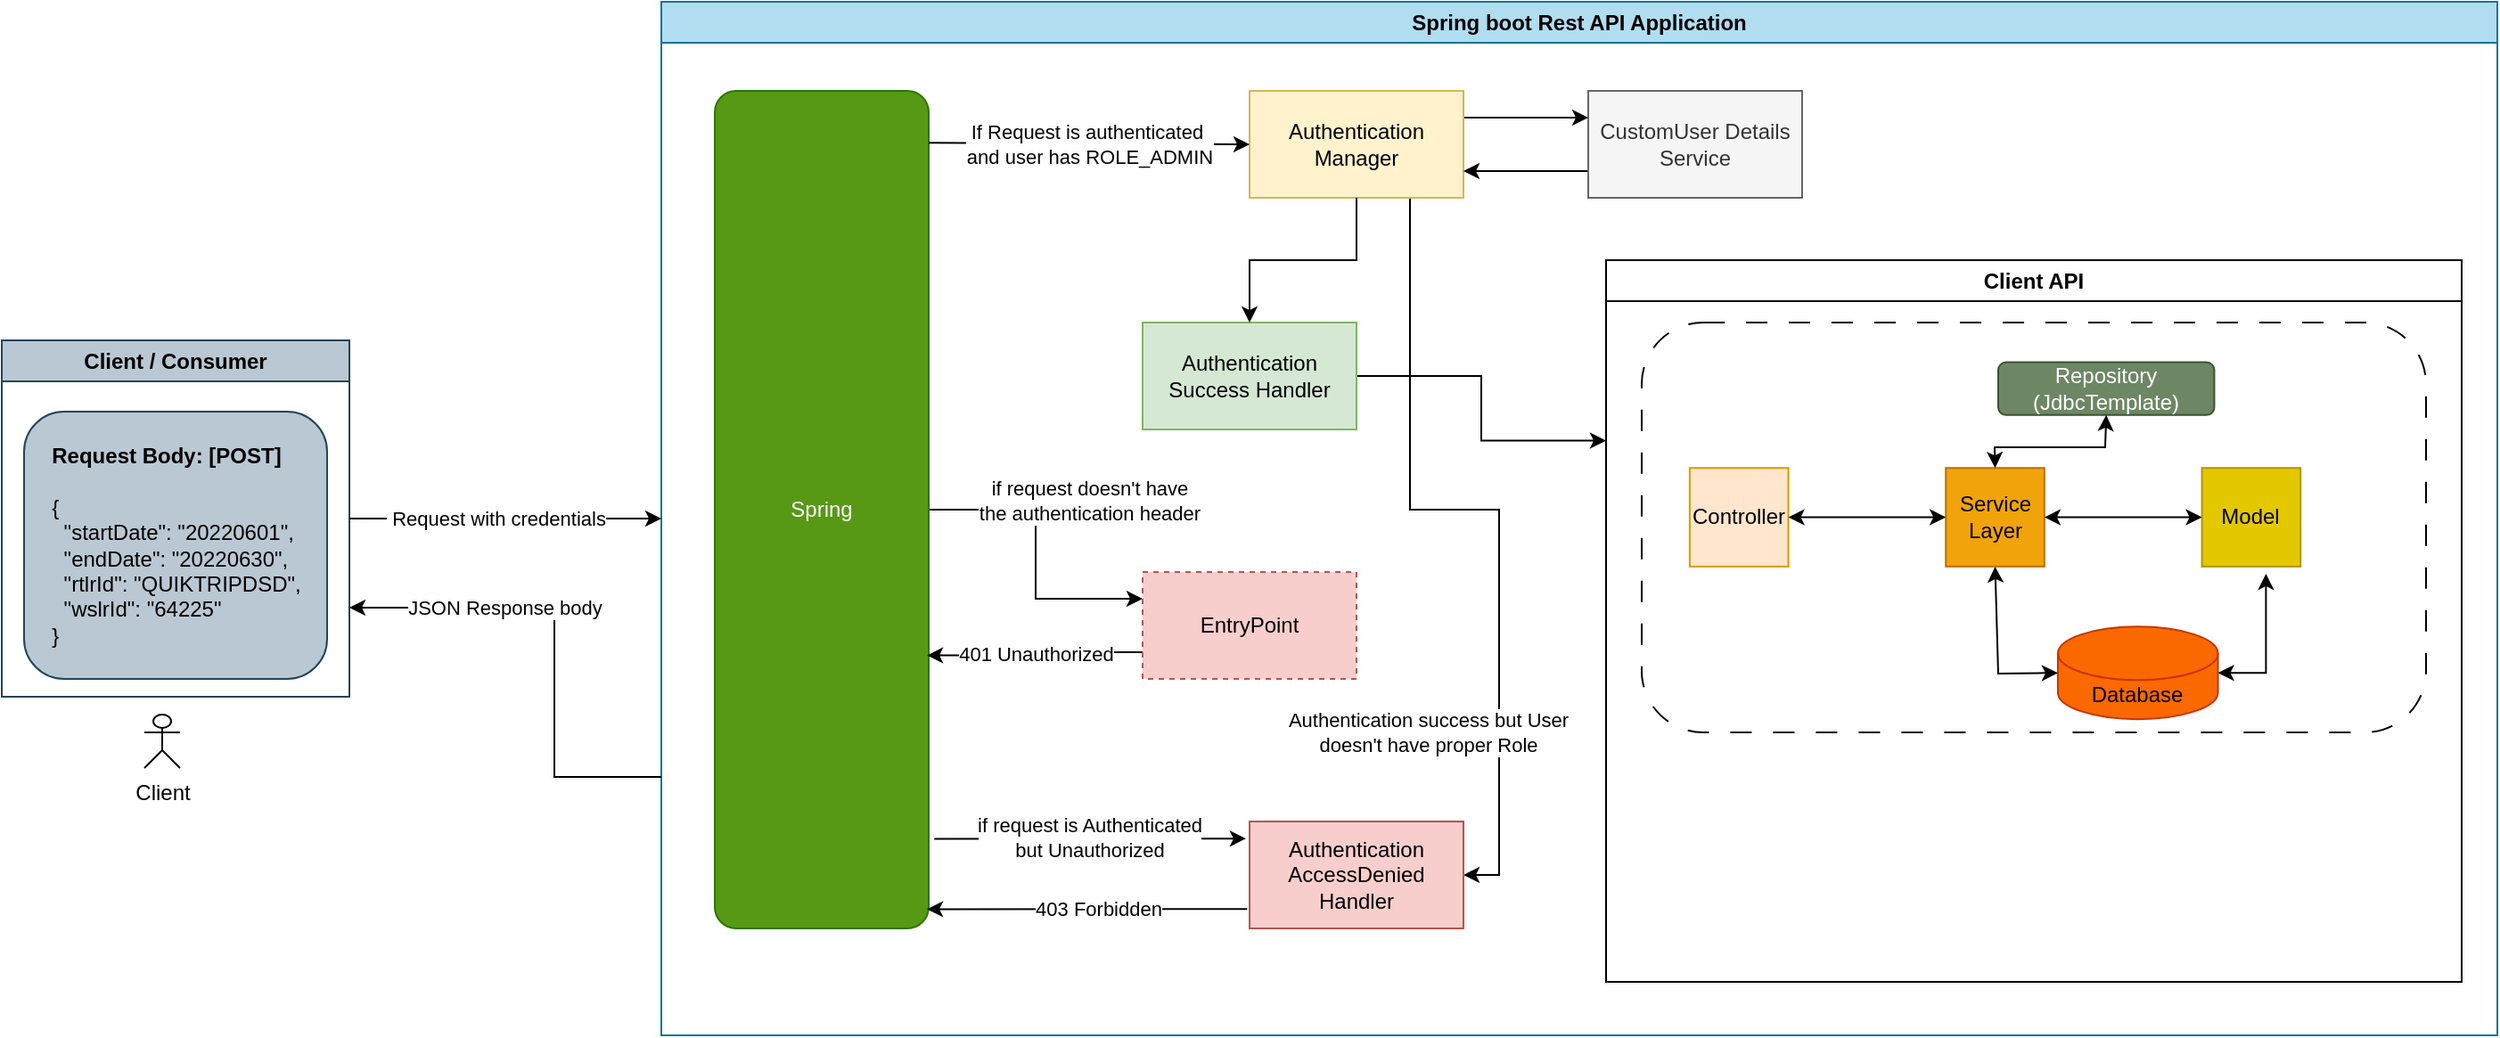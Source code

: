 <mxfile version="21.0.10" type="github" pages="3">
  <diagram id="gAJmTUb0zvMLt5ep9AGn" name="Spring boot Flow Diagram">
    <mxGraphModel dx="1804" dy="626" grid="1" gridSize="10" guides="1" tooltips="1" connect="1" arrows="1" fold="1" page="1" pageScale="1" pageWidth="850" pageHeight="1100" math="0" shadow="0">
      <root>
        <mxCell id="0" />
        <mxCell id="1" parent="0" />
        <mxCell id="jKOo5eAIJNoVlqBJy6k2-8" value="Client" style="shape=umlActor;verticalLabelPosition=bottom;verticalAlign=top;html=1;outlineConnect=0;" parent="1" vertex="1">
          <mxGeometry x="20" y="850" width="20" height="30" as="geometry" />
        </mxCell>
        <mxCell id="jKOo5eAIJNoVlqBJy6k2-27" value="Spring boot Rest API Application" style="swimlane;whiteSpace=wrap;html=1;fillColor=#b1ddf0;strokeColor=#10739e;" parent="1" vertex="1">
          <mxGeometry x="310" y="450" width="1030" height="580" as="geometry" />
        </mxCell>
        <mxCell id="jKOo5eAIJNoVlqBJy6k2-81" style="edgeStyle=orthogonalEdgeStyle;rounded=0;orthogonalLoop=1;jettySize=auto;html=1;exitX=1;exitY=0.5;exitDx=0;exitDy=0;entryX=0;entryY=0.25;entryDx=0;entryDy=0;" parent="jKOo5eAIJNoVlqBJy6k2-27" source="jKOo5eAIJNoVlqBJy6k2-40" target="jKOo5eAIJNoVlqBJy6k2-80" edge="1">
          <mxGeometry relative="1" as="geometry" />
        </mxCell>
        <mxCell id="jKOo5eAIJNoVlqBJy6k2-82" value="if request doesn&#39;t have &lt;br&gt;the authentication header" style="edgeLabel;html=1;align=center;verticalAlign=middle;resizable=0;points=[];" parent="jKOo5eAIJNoVlqBJy6k2-81" vertex="1" connectable="0">
          <mxGeometry x="-0.4" y="3" relative="1" as="geometry">
            <mxPoint x="39" y="-2" as="offset" />
          </mxGeometry>
        </mxCell>
        <mxCell id="jKOo5eAIJNoVlqBJy6k2-40" value="Spring" style="rounded=1;whiteSpace=wrap;html=1;arcSize=10;fillColor=#579915;fontColor=#ffffff;strokeColor=#2D7600;" parent="jKOo5eAIJNoVlqBJy6k2-27" vertex="1">
          <mxGeometry x="30" y="50" width="120" height="470" as="geometry" />
        </mxCell>
        <mxCell id="jKOo5eAIJNoVlqBJy6k2-77" style="edgeStyle=orthogonalEdgeStyle;rounded=0;orthogonalLoop=1;jettySize=auto;html=1;exitX=1;exitY=0.25;exitDx=0;exitDy=0;entryX=0;entryY=0.25;entryDx=0;entryDy=0;" parent="jKOo5eAIJNoVlqBJy6k2-27" source="jKOo5eAIJNoVlqBJy6k2-42" target="jKOo5eAIJNoVlqBJy6k2-76" edge="1">
          <mxGeometry relative="1" as="geometry" />
        </mxCell>
        <mxCell id="jKOo5eAIJNoVlqBJy6k2-79" style="edgeStyle=orthogonalEdgeStyle;rounded=0;orthogonalLoop=1;jettySize=auto;html=1;exitX=0.75;exitY=1;exitDx=0;exitDy=0;entryX=1;entryY=0.5;entryDx=0;entryDy=0;" parent="jKOo5eAIJNoVlqBJy6k2-27" source="jKOo5eAIJNoVlqBJy6k2-42" target="jKOo5eAIJNoVlqBJy6k2-51" edge="1">
          <mxGeometry relative="1" as="geometry" />
        </mxCell>
        <mxCell id="jKOo5eAIJNoVlqBJy6k2-86" value="Authentication success but User &lt;br&gt;doesn&#39;t have proper Role" style="edgeLabel;html=1;align=center;verticalAlign=middle;resizable=0;points=[];" parent="jKOo5eAIJNoVlqBJy6k2-79" vertex="1" connectable="0">
          <mxGeometry x="0.693" y="-1" relative="1" as="geometry">
            <mxPoint x="-39" y="-31" as="offset" />
          </mxGeometry>
        </mxCell>
        <mxCell id="jKOo5eAIJNoVlqBJy6k2-42" value="Authentication Manager" style="rounded=0;whiteSpace=wrap;html=1;fillColor=#fff2cc;strokeColor=#d6b656;" parent="jKOo5eAIJNoVlqBJy6k2-27" vertex="1">
          <mxGeometry x="330" y="50" width="120" height="60" as="geometry" />
        </mxCell>
        <mxCell id="jKOo5eAIJNoVlqBJy6k2-49" value="" style="endArrow=classic;html=1;rounded=0;entryX=0;entryY=0.5;entryDx=0;entryDy=0;exitX=1;exitY=0.062;exitDx=0;exitDy=0;exitPerimeter=0;" parent="jKOo5eAIJNoVlqBJy6k2-27" source="jKOo5eAIJNoVlqBJy6k2-40" target="jKOo5eAIJNoVlqBJy6k2-42" edge="1">
          <mxGeometry width="50" height="50" relative="1" as="geometry">
            <mxPoint x="20" y="320" as="sourcePoint" />
            <mxPoint x="70" y="270" as="targetPoint" />
          </mxGeometry>
        </mxCell>
        <mxCell id="jKOo5eAIJNoVlqBJy6k2-50" value="If Request is authenticated&amp;nbsp;&lt;br&gt;and user has ROLE_ADMIN" style="edgeLabel;html=1;align=center;verticalAlign=middle;resizable=0;points=[];" parent="jKOo5eAIJNoVlqBJy6k2-49" vertex="1" connectable="0">
          <mxGeometry x="-0.471" y="1" relative="1" as="geometry">
            <mxPoint x="42" y="1" as="offset" />
          </mxGeometry>
        </mxCell>
        <mxCell id="jKOo5eAIJNoVlqBJy6k2-25" value="Client API" style="swimlane;whiteSpace=wrap;html=1;" parent="jKOo5eAIJNoVlqBJy6k2-27" vertex="1">
          <mxGeometry x="530" y="145" width="480" height="405" as="geometry" />
        </mxCell>
        <mxCell id="UpVTDO2LvUsOc-iQ0I52-38" value="" style="group" parent="jKOo5eAIJNoVlqBJy6k2-25" vertex="1" connectable="0">
          <mxGeometry x="20" y="35" width="440" height="230" as="geometry" />
        </mxCell>
        <mxCell id="UpVTDO2LvUsOc-iQ0I52-1" value="" style="rounded=1;whiteSpace=wrap;html=1;dashed=1;dashPattern=12 12;" parent="UpVTDO2LvUsOc-iQ0I52-38" vertex="1">
          <mxGeometry width="440" height="230" as="geometry" />
        </mxCell>
        <mxCell id="UpVTDO2LvUsOc-iQ0I52-43" value="" style="group" parent="UpVTDO2LvUsOc-iQ0I52-38" vertex="1" connectable="0">
          <mxGeometry x="26.939" y="22.258" width="359.184" height="200.323" as="geometry" />
        </mxCell>
        <mxCell id="jKOo5eAIJNoVlqBJy6k2-3" value="Controller" style="whiteSpace=wrap;html=1;aspect=fixed;fillColor=#ffe6cc;strokeColor=#d79b00;" parent="UpVTDO2LvUsOc-iQ0I52-43" vertex="1">
          <mxGeometry y="59.355" width="55.318" height="55.318" as="geometry" />
        </mxCell>
        <mxCell id="jKOo5eAIJNoVlqBJy6k2-4" value="Model" style="whiteSpace=wrap;html=1;aspect=fixed;fillColor=#e3c800;fontColor=#000000;strokeColor=#B09500;" parent="UpVTDO2LvUsOc-iQ0I52-43" vertex="1">
          <mxGeometry x="287.347" y="59.355" width="55.318" height="55.318" as="geometry" />
        </mxCell>
        <mxCell id="UpVTDO2LvUsOc-iQ0I52-39" value="Database" style="shape=cylinder3;whiteSpace=wrap;html=1;boundedLbl=1;backgroundOutline=1;size=15;fillColor=#fa6800;fontColor=#000000;strokeColor=#C73500;" parent="UpVTDO2LvUsOc-iQ0I52-43" vertex="1">
          <mxGeometry x="206.531" y="148.387" width="89.796" height="51.935" as="geometry" />
        </mxCell>
        <mxCell id="UpVTDO2LvUsOc-iQ0I52-40" value="" style="endArrow=classic;startArrow=classic;html=1;rounded=0;entryX=1;entryY=0.5;entryDx=0;entryDy=0;entryPerimeter=0;exitX=0.5;exitY=1;exitDx=0;exitDy=0;" parent="UpVTDO2LvUsOc-iQ0I52-43" target="UpVTDO2LvUsOc-iQ0I52-39" edge="1">
          <mxGeometry width="50" height="50" relative="1" as="geometry">
            <mxPoint x="323.265" y="118.71" as="sourcePoint" />
            <mxPoint x="220.0" y="196.613" as="targetPoint" />
            <Array as="points">
              <mxPoint x="323.265" y="174.355" />
            </Array>
          </mxGeometry>
        </mxCell>
        <mxCell id="UpVTDO2LvUsOc-iQ0I52-41" value="" style="endArrow=classic;startArrow=classic;html=1;rounded=0;entryX=0;entryY=0.5;entryDx=0;entryDy=0;entryPerimeter=0;exitX=0.5;exitY=1;exitDx=0;exitDy=0;" parent="UpVTDO2LvUsOc-iQ0I52-43" source="UpVTDO2LvUsOc-iQ0I52-42" target="UpVTDO2LvUsOc-iQ0I52-39" edge="1">
          <mxGeometry width="50" height="50" relative="1" as="geometry">
            <mxPoint x="85.306" y="140.968" as="sourcePoint" />
            <mxPoint x="130.204" y="103.871" as="targetPoint" />
            <Array as="points">
              <mxPoint x="173.061" y="174.742" />
            </Array>
          </mxGeometry>
        </mxCell>
        <mxCell id="UpVTDO2LvUsOc-iQ0I52-42" value="Service Layer" style="whiteSpace=wrap;html=1;aspect=fixed;fillColor=#f0a30a;fontColor=#000000;strokeColor=#BD7000;" parent="UpVTDO2LvUsOc-iQ0I52-43" vertex="1">
          <mxGeometry x="143.673" y="59.355" width="55.318" height="55.318" as="geometry" />
        </mxCell>
        <mxCell id="UpVTDO2LvUsOc-iQ0I52-48" value="" style="endArrow=classic;startArrow=classic;html=1;rounded=0;exitX=1;exitY=0.5;exitDx=0;exitDy=0;entryX=0;entryY=0.5;entryDx=0;entryDy=0;" parent="UpVTDO2LvUsOc-iQ0I52-43" source="jKOo5eAIJNoVlqBJy6k2-3" target="UpVTDO2LvUsOc-iQ0I52-42" edge="1">
          <mxGeometry width="50" height="50" relative="1" as="geometry">
            <mxPoint x="161.633" y="170.645" as="sourcePoint" />
            <mxPoint x="206.531" y="133.548" as="targetPoint" />
          </mxGeometry>
        </mxCell>
        <mxCell id="UpVTDO2LvUsOc-iQ0I52-51" value="" style="endArrow=classic;startArrow=classic;html=1;rounded=0;entryX=0;entryY=0.5;entryDx=0;entryDy=0;exitX=1;exitY=0.5;exitDx=0;exitDy=0;" parent="UpVTDO2LvUsOc-iQ0I52-43" source="UpVTDO2LvUsOc-iQ0I52-42" target="jKOo5eAIJNoVlqBJy6k2-4" edge="1">
          <mxGeometry width="50" height="50" relative="1" as="geometry">
            <mxPoint x="188.571" y="66.774" as="sourcePoint" />
            <mxPoint x="188.571" y="37.097" as="targetPoint" />
          </mxGeometry>
        </mxCell>
        <mxCell id="jKOo5eAIJNoVlqBJy6k2-20" value="Repository&lt;br&gt;(JdbcTemplate)" style="rounded=1;whiteSpace=wrap;html=1;fillColor=#6d8764;fontColor=#ffffff;strokeColor=#3A5431;" parent="UpVTDO2LvUsOc-iQ0I52-38" vertex="1">
          <mxGeometry x="199.998" y="22.258" width="121.224" height="29.677" as="geometry" />
        </mxCell>
        <mxCell id="UpVTDO2LvUsOc-iQ0I52-50" value="" style="endArrow=classic;startArrow=classic;html=1;rounded=0;entryX=0.5;entryY=1;entryDx=0;entryDy=0;exitX=0.5;exitY=0;exitDx=0;exitDy=0;" parent="UpVTDO2LvUsOc-iQ0I52-38" source="UpVTDO2LvUsOc-iQ0I52-42" target="jKOo5eAIJNoVlqBJy6k2-20" edge="1">
          <mxGeometry width="50" height="50" relative="1" as="geometry">
            <mxPoint x="188.571" y="192.903" as="sourcePoint" />
            <mxPoint x="233.469" y="155.806" as="targetPoint" />
            <Array as="points">
              <mxPoint x="198" y="70" />
              <mxPoint x="230" y="70" />
              <mxPoint x="260" y="70" />
            </Array>
          </mxGeometry>
        </mxCell>
        <mxCell id="jKOo5eAIJNoVlqBJy6k2-51" value="Authentication AccessDenied Handler" style="rounded=0;whiteSpace=wrap;html=1;fillColor=#f8cecc;strokeColor=#b85450;" parent="jKOo5eAIJNoVlqBJy6k2-27" vertex="1">
          <mxGeometry x="330" y="460" width="120" height="60" as="geometry" />
        </mxCell>
        <mxCell id="jKOo5eAIJNoVlqBJy6k2-53" value="" style="endArrow=classic;html=1;rounded=0;exitX=1.026;exitY=0.893;exitDx=0;exitDy=0;exitPerimeter=0;entryX=-0.017;entryY=0.16;entryDx=0;entryDy=0;entryPerimeter=0;" parent="jKOo5eAIJNoVlqBJy6k2-27" source="jKOo5eAIJNoVlqBJy6k2-40" target="jKOo5eAIJNoVlqBJy6k2-51" edge="1">
          <mxGeometry width="50" height="50" relative="1" as="geometry">
            <mxPoint x="330" y="340" as="sourcePoint" />
            <mxPoint x="380" y="290" as="targetPoint" />
          </mxGeometry>
        </mxCell>
        <mxCell id="jKOo5eAIJNoVlqBJy6k2-63" value="if request is Authenticated &lt;br&gt;but Unauthorized" style="edgeLabel;html=1;align=center;verticalAlign=middle;resizable=0;points=[];" parent="jKOo5eAIJNoVlqBJy6k2-53" vertex="1" connectable="0">
          <mxGeometry x="-0.307" y="3" relative="1" as="geometry">
            <mxPoint x="26" y="2" as="offset" />
          </mxGeometry>
        </mxCell>
        <mxCell id="jKOo5eAIJNoVlqBJy6k2-64" value="" style="endArrow=classic;html=1;rounded=0;entryX=0.992;entryY=0.977;entryDx=0;entryDy=0;entryPerimeter=0;exitX=-0.011;exitY=0.819;exitDx=0;exitDy=0;exitPerimeter=0;" parent="jKOo5eAIJNoVlqBJy6k2-27" source="jKOo5eAIJNoVlqBJy6k2-51" target="jKOo5eAIJNoVlqBJy6k2-40" edge="1">
          <mxGeometry width="50" height="50" relative="1" as="geometry">
            <mxPoint x="320" y="509" as="sourcePoint" />
            <mxPoint x="400" y="280" as="targetPoint" />
          </mxGeometry>
        </mxCell>
        <mxCell id="jKOo5eAIJNoVlqBJy6k2-65" value="403 Forbidden" style="edgeLabel;html=1;align=center;verticalAlign=middle;resizable=0;points=[];" parent="jKOo5eAIJNoVlqBJy6k2-64" vertex="1" connectable="0">
          <mxGeometry x="0.263" relative="1" as="geometry">
            <mxPoint x="30" as="offset" />
          </mxGeometry>
        </mxCell>
        <mxCell id="jKOo5eAIJNoVlqBJy6k2-75" style="edgeStyle=orthogonalEdgeStyle;rounded=0;orthogonalLoop=1;jettySize=auto;html=1;entryX=0;entryY=0.25;entryDx=0;entryDy=0;" parent="jKOo5eAIJNoVlqBJy6k2-27" source="jKOo5eAIJNoVlqBJy6k2-71" target="jKOo5eAIJNoVlqBJy6k2-25" edge="1">
          <mxGeometry relative="1" as="geometry">
            <mxPoint x="520" y="210" as="targetPoint" />
          </mxGeometry>
        </mxCell>
        <mxCell id="jKOo5eAIJNoVlqBJy6k2-71" value="Authentication Success Handler" style="rounded=1;whiteSpace=wrap;html=1;arcSize=0;fillColor=#d5e8d4;strokeColor=#82b366;" parent="jKOo5eAIJNoVlqBJy6k2-27" vertex="1">
          <mxGeometry x="270" y="180" width="120" height="60" as="geometry" />
        </mxCell>
        <mxCell id="jKOo5eAIJNoVlqBJy6k2-70" style="edgeStyle=orthogonalEdgeStyle;rounded=0;orthogonalLoop=1;jettySize=auto;html=1;exitX=0.5;exitY=1;exitDx=0;exitDy=0;entryX=0.5;entryY=0;entryDx=0;entryDy=0;" parent="jKOo5eAIJNoVlqBJy6k2-27" source="jKOo5eAIJNoVlqBJy6k2-42" target="jKOo5eAIJNoVlqBJy6k2-71" edge="1">
          <mxGeometry relative="1" as="geometry">
            <mxPoint x="355" y="150" as="targetPoint" />
          </mxGeometry>
        </mxCell>
        <mxCell id="jKOo5eAIJNoVlqBJy6k2-78" style="edgeStyle=orthogonalEdgeStyle;rounded=0;orthogonalLoop=1;jettySize=auto;html=1;exitX=0;exitY=0.75;exitDx=0;exitDy=0;entryX=1;entryY=0.75;entryDx=0;entryDy=0;" parent="jKOo5eAIJNoVlqBJy6k2-27" source="jKOo5eAIJNoVlqBJy6k2-76" target="jKOo5eAIJNoVlqBJy6k2-42" edge="1">
          <mxGeometry relative="1" as="geometry" />
        </mxCell>
        <mxCell id="jKOo5eAIJNoVlqBJy6k2-76" value="CustomUser Details Service" style="rounded=0;whiteSpace=wrap;html=1;fillColor=#f5f5f5;fontColor=#333333;strokeColor=#666666;" parent="jKOo5eAIJNoVlqBJy6k2-27" vertex="1">
          <mxGeometry x="520" y="50" width="120" height="60" as="geometry" />
        </mxCell>
        <mxCell id="jKOo5eAIJNoVlqBJy6k2-84" style="edgeStyle=orthogonalEdgeStyle;rounded=0;orthogonalLoop=1;jettySize=auto;html=1;exitX=0;exitY=0.75;exitDx=0;exitDy=0;entryX=0.992;entryY=0.674;entryDx=0;entryDy=0;entryPerimeter=0;" parent="jKOo5eAIJNoVlqBJy6k2-27" source="jKOo5eAIJNoVlqBJy6k2-80" target="jKOo5eAIJNoVlqBJy6k2-40" edge="1">
          <mxGeometry relative="1" as="geometry" />
        </mxCell>
        <mxCell id="jKOo5eAIJNoVlqBJy6k2-85" value="401 Unauthorized" style="edgeLabel;html=1;align=center;verticalAlign=middle;resizable=0;points=[];" parent="jKOo5eAIJNoVlqBJy6k2-84" vertex="1" connectable="0">
          <mxGeometry x="0.219" y="-1" relative="1" as="geometry">
            <mxPoint x="13" as="offset" />
          </mxGeometry>
        </mxCell>
        <mxCell id="jKOo5eAIJNoVlqBJy6k2-80" value="EntryPoint" style="rounded=0;whiteSpace=wrap;html=1;dashed=1;fillColor=#f8cecc;strokeColor=#b85450;" parent="jKOo5eAIJNoVlqBJy6k2-27" vertex="1">
          <mxGeometry x="270" y="320" width="120" height="60" as="geometry" />
        </mxCell>
        <mxCell id="jKOo5eAIJNoVlqBJy6k2-30" value="Client / Consumer" style="swimlane;whiteSpace=wrap;html=1;fillColor=#bac8d3;strokeColor=#23445d;" parent="1" vertex="1">
          <mxGeometry x="-60" y="640" width="195" height="200" as="geometry" />
        </mxCell>
        <mxCell id="jKOo5eAIJNoVlqBJy6k2-31" value="&lt;div style=&quot;text-align: left;&quot;&gt;&lt;span style=&quot;background-color: initial;&quot;&gt;&lt;b&gt;Request Body: [POST]&lt;/b&gt;&lt;/span&gt;&lt;/div&gt;&lt;div style=&quot;border-color: var(--border-color); text-align: left;&quot;&gt;&lt;br&gt;&lt;/div&gt;&lt;div style=&quot;border-color: var(--border-color); text-align: left;&quot;&gt;{&lt;/div&gt;&lt;div style=&quot;border-color: var(--border-color); text-align: left;&quot;&gt;&amp;nbsp; &quot;startDate&quot;: &quot;20220601&quot;,&lt;/div&gt;&lt;div style=&quot;border-color: var(--border-color); text-align: left;&quot;&gt;&amp;nbsp; &quot;endDate&quot;: &quot;20220630&quot;,&lt;/div&gt;&lt;div style=&quot;border-color: var(--border-color); text-align: left;&quot;&gt;&amp;nbsp; &quot;rtlrId&quot;: &quot;QUIKTRIPDSD&lt;span style=&quot;background-color: initial;&quot;&gt;&quot;,&lt;/span&gt;&lt;br&gt;&lt;/div&gt;&lt;div style=&quot;border-color: var(--border-color); text-align: left;&quot;&gt;&amp;nbsp; &quot;wslrId&quot;: &quot;64225&lt;span style=&quot;background-color: initial;&quot;&gt;&quot;&lt;/span&gt;&lt;br&gt;&lt;/div&gt;&lt;div style=&quot;border-color: var(--border-color); text-align: left;&quot;&gt;}&lt;/div&gt;" style="rounded=1;whiteSpace=wrap;html=1;fillColor=#bac8d3;strokeColor=#23445d;" parent="jKOo5eAIJNoVlqBJy6k2-30" vertex="1">
          <mxGeometry x="12.5" y="40" width="170" height="150" as="geometry" />
        </mxCell>
        <mxCell id="jKOo5eAIJNoVlqBJy6k2-66" value="" style="endArrow=classic;html=1;rounded=0;entryX=0;entryY=0.5;entryDx=0;entryDy=0;exitX=1;exitY=0.5;exitDx=0;exitDy=0;" parent="1" source="jKOo5eAIJNoVlqBJy6k2-30" target="jKOo5eAIJNoVlqBJy6k2-27" edge="1">
          <mxGeometry width="50" height="50" relative="1" as="geometry">
            <mxPoint x="440" y="770" as="sourcePoint" />
            <mxPoint x="490" y="720" as="targetPoint" />
          </mxGeometry>
        </mxCell>
        <mxCell id="jKOo5eAIJNoVlqBJy6k2-67" value="&amp;nbsp;Request with credentials" style="edgeLabel;html=1;align=center;verticalAlign=middle;resizable=0;points=[];" parent="jKOo5eAIJNoVlqBJy6k2-66" vertex="1" connectable="0">
          <mxGeometry x="-0.328" y="-2" relative="1" as="geometry">
            <mxPoint x="23" y="-2" as="offset" />
          </mxGeometry>
        </mxCell>
        <mxCell id="FC41KhaFRCYs8Oc2fZ9N-1" value="" style="endArrow=classic;html=1;rounded=0;entryX=1;entryY=0.75;entryDx=0;entryDy=0;exitX=0;exitY=0.75;exitDx=0;exitDy=0;" edge="1" parent="1" source="jKOo5eAIJNoVlqBJy6k2-27" target="jKOo5eAIJNoVlqBJy6k2-30">
          <mxGeometry width="50" height="50" relative="1" as="geometry">
            <mxPoint x="180" y="850" as="sourcePoint" />
            <mxPoint x="230" y="800" as="targetPoint" />
            <Array as="points">
              <mxPoint x="250" y="885" />
              <mxPoint x="250" y="790" />
            </Array>
          </mxGeometry>
        </mxCell>
        <mxCell id="FC41KhaFRCYs8Oc2fZ9N-2" value="JSON Response body" style="edgeLabel;html=1;align=center;verticalAlign=middle;resizable=0;points=[];" vertex="1" connectable="0" parent="FC41KhaFRCYs8Oc2fZ9N-1">
          <mxGeometry x="0.356" relative="1" as="geometry">
            <mxPoint as="offset" />
          </mxGeometry>
        </mxCell>
      </root>
    </mxGraphModel>
  </diagram>
  <diagram id="qu9-vNJKe9SejYaqbjZg" name="Service Layer">
    <mxGraphModel dx="513" dy="894" grid="1" gridSize="10" guides="1" tooltips="1" connect="1" arrows="1" fold="1" page="1" pageScale="1" pageWidth="850" pageHeight="1100" math="0" shadow="0">
      <root>
        <mxCell id="0" />
        <mxCell id="1" parent="0" />
        <mxCell id="tVIGZTQ7JNzxPqadRYe6-2" value="" style="edgeStyle=orthogonalEdgeStyle;rounded=0;orthogonalLoop=1;jettySize=auto;html=1;" edge="1" parent="1" source="sn6AWK3r1z6kiTbfgCj4-1" target="tVIGZTQ7JNzxPqadRYe6-1">
          <mxGeometry relative="1" as="geometry" />
        </mxCell>
        <mxCell id="tVIGZTQ7JNzxPqadRYe6-8" value="" style="edgeStyle=orthogonalEdgeStyle;rounded=0;orthogonalLoop=1;jettySize=auto;html=1;" edge="1" parent="1" source="sn6AWK3r1z6kiTbfgCj4-1" target="tVIGZTQ7JNzxPqadRYe6-7">
          <mxGeometry relative="1" as="geometry" />
        </mxCell>
        <mxCell id="sn6AWK3r1z6kiTbfgCj4-1" value="&lt;div style=&quot;border-color: var(--border-color); text-align: left;&quot;&gt;&lt;span style=&quot;background-color: initial;&quot;&gt;{&lt;/span&gt;&lt;br&gt;&lt;/div&gt;&lt;div style=&quot;border-color: var(--border-color); text-align: left;&quot;&gt;&amp;nbsp; &quot;startDate&quot;: &quot;20220601&quot;,&lt;/div&gt;&lt;div style=&quot;border-color: var(--border-color); text-align: left;&quot;&gt;&amp;nbsp; &quot;endDate&quot;: &quot;20220630&quot;,&lt;/div&gt;&lt;div style=&quot;border-color: var(--border-color); text-align: left;&quot;&gt;&amp;nbsp; &quot;rtlrId&quot;: &quot;QUIKTRIPDSD&lt;span style=&quot;border-color: var(--border-color); background-color: initial;&quot;&gt;&quot;,&lt;/span&gt;&lt;br style=&quot;border-color: var(--border-color);&quot;&gt;&lt;/div&gt;&lt;div style=&quot;border-color: var(--border-color); text-align: left;&quot;&gt;&amp;nbsp; &quot;wslrId&quot;: &quot;12345&lt;span style=&quot;border-color: var(--border-color); background-color: initial;&quot;&gt;&quot;&lt;/span&gt;&lt;br style=&quot;border-color: var(--border-color);&quot;&gt;&lt;/div&gt;&lt;div style=&quot;border-color: var(--border-color); text-align: left;&quot;&gt;}&lt;/div&gt;" style="shape=parallelogram;perimeter=parallelogramPerimeter;whiteSpace=wrap;html=1;fixedSize=1;" vertex="1" parent="1">
          <mxGeometry x="1030" y="110" width="240" height="100" as="geometry" />
        </mxCell>
        <mxCell id="tVIGZTQ7JNzxPqadRYe6-4" value="" style="edgeStyle=orthogonalEdgeStyle;rounded=0;orthogonalLoop=1;jettySize=auto;html=1;" edge="1" parent="1" source="tVIGZTQ7JNzxPqadRYe6-1" target="tVIGZTQ7JNzxPqadRYe6-3">
          <mxGeometry relative="1" as="geometry" />
        </mxCell>
        <mxCell id="tVIGZTQ7JNzxPqadRYe6-20" value="NO" style="edgeLabel;html=1;align=center;verticalAlign=middle;resizable=0;points=[];" vertex="1" connectable="0" parent="tVIGZTQ7JNzxPqadRYe6-4">
          <mxGeometry x="-0.3" y="-3" relative="1" as="geometry">
            <mxPoint x="1" y="1" as="offset" />
          </mxGeometry>
        </mxCell>
        <mxCell id="tVIGZTQ7JNzxPqadRYe6-6" value="" style="edgeStyle=orthogonalEdgeStyle;rounded=0;orthogonalLoop=1;jettySize=auto;html=1;" edge="1" parent="1" source="tVIGZTQ7JNzxPqadRYe6-1" target="tVIGZTQ7JNzxPqadRYe6-5">
          <mxGeometry relative="1" as="geometry" />
        </mxCell>
        <mxCell id="tVIGZTQ7JNzxPqadRYe6-19" value="YES" style="edgeLabel;html=1;align=center;verticalAlign=middle;resizable=0;points=[];" vertex="1" connectable="0" parent="tVIGZTQ7JNzxPqadRYe6-6">
          <mxGeometry x="-0.389" y="-3" relative="1" as="geometry">
            <mxPoint as="offset" />
          </mxGeometry>
        </mxCell>
        <mxCell id="tVIGZTQ7JNzxPqadRYe6-1" value="&lt;br&gt;Are Required Parameters&lt;br&gt;Valid, Present, and &lt;br&gt;Not Blank?" style="rhombus;whiteSpace=wrap;html=1;" vertex="1" parent="1">
          <mxGeometry x="1055" y="260" width="190" height="140" as="geometry" />
        </mxCell>
        <mxCell id="tVIGZTQ7JNzxPqadRYe6-3" value="Throw Error Message" style="shape=parallelogram;perimeter=parallelogramPerimeter;whiteSpace=wrap;html=1;fixedSize=1;" vertex="1" parent="1">
          <mxGeometry x="1290" y="200" width="185" height="90" as="geometry" />
        </mxCell>
        <mxCell id="tVIGZTQ7JNzxPqadRYe6-11" value="" style="edgeStyle=orthogonalEdgeStyle;rounded=0;orthogonalLoop=1;jettySize=auto;html=1;" edge="1" parent="1" source="tVIGZTQ7JNzxPqadRYe6-5" target="tVIGZTQ7JNzxPqadRYe6-10">
          <mxGeometry relative="1" as="geometry" />
        </mxCell>
        <mxCell id="tVIGZTQ7JNzxPqadRYe6-5" value="Build SQL query based on parameter(s)&amp;nbsp;" style="whiteSpace=wrap;html=1;" vertex="1" parent="1">
          <mxGeometry x="970" y="460" width="120" height="60" as="geometry" />
        </mxCell>
        <mxCell id="tVIGZTQ7JNzxPqadRYe6-7" value="Start" style="rounded=1;whiteSpace=wrap;html=1;arcSize=50;" vertex="1" parent="1">
          <mxGeometry x="1090" y="10" width="120" height="60" as="geometry" />
        </mxCell>
        <mxCell id="tVIGZTQ7JNzxPqadRYe6-15" value="" style="edgeStyle=orthogonalEdgeStyle;rounded=0;orthogonalLoop=1;jettySize=auto;html=1;entryX=0.5;entryY=0;entryDx=0;entryDy=0;" edge="1" parent="1" source="tVIGZTQ7JNzxPqadRYe6-9" target="tVIGZTQ7JNzxPqadRYe6-16">
          <mxGeometry relative="1" as="geometry">
            <mxPoint x="1397.5" y="590" as="targetPoint" />
          </mxGeometry>
        </mxCell>
        <mxCell id="tVIGZTQ7JNzxPqadRYe6-9" value="Database" style="shape=cylinder3;whiteSpace=wrap;html=1;boundedLbl=1;backgroundOutline=1;size=15;" vertex="1" parent="1">
          <mxGeometry x="1365" y="460" width="110" height="60" as="geometry" />
        </mxCell>
        <mxCell id="tVIGZTQ7JNzxPqadRYe6-12" value="" style="edgeStyle=orthogonalEdgeStyle;rounded=0;orthogonalLoop=1;jettySize=auto;html=1;" edge="1" parent="1" source="tVIGZTQ7JNzxPqadRYe6-10" target="tVIGZTQ7JNzxPqadRYe6-9">
          <mxGeometry relative="1" as="geometry" />
        </mxCell>
        <mxCell id="tVIGZTQ7JNzxPqadRYe6-10" value="Pass the input value into the query" style="rounded=0;whiteSpace=wrap;html=1;" vertex="1" parent="1">
          <mxGeometry x="1170" y="460" width="120" height="60" as="geometry" />
        </mxCell>
        <mxCell id="tVIGZTQ7JNzxPqadRYe6-21" value="" style="edgeStyle=orthogonalEdgeStyle;rounded=0;orthogonalLoop=1;jettySize=auto;html=1;" edge="1" parent="1" source="tVIGZTQ7JNzxPqadRYe6-16" target="tVIGZTQ7JNzxPqadRYe6-18">
          <mxGeometry relative="1" as="geometry" />
        </mxCell>
        <mxCell id="tVIGZTQ7JNzxPqadRYe6-22" value="Yes" style="edgeLabel;html=1;align=center;verticalAlign=middle;resizable=0;points=[];" vertex="1" connectable="0" parent="tVIGZTQ7JNzxPqadRYe6-21">
          <mxGeometry x="-0.276" y="2" relative="1" as="geometry">
            <mxPoint as="offset" />
          </mxGeometry>
        </mxCell>
        <mxCell id="tVIGZTQ7JNzxPqadRYe6-25" value="" style="edgeStyle=orthogonalEdgeStyle;rounded=0;orthogonalLoop=1;jettySize=auto;html=1;" edge="1" parent="1" source="tVIGZTQ7JNzxPqadRYe6-16" target="tVIGZTQ7JNzxPqadRYe6-24">
          <mxGeometry relative="1" as="geometry" />
        </mxCell>
        <mxCell id="tVIGZTQ7JNzxPqadRYe6-16" value="Has data?" style="rhombus;whiteSpace=wrap;html=1;" vertex="1" parent="1">
          <mxGeometry x="1255" y="600" width="110" height="100" as="geometry" />
        </mxCell>
        <mxCell id="tVIGZTQ7JNzxPqadRYe6-27" value="" style="edgeStyle=orthogonalEdgeStyle;rounded=0;orthogonalLoop=1;jettySize=auto;html=1;" edge="1" parent="1" source="tVIGZTQ7JNzxPqadRYe6-18" target="tVIGZTQ7JNzxPqadRYe6-26">
          <mxGeometry relative="1" as="geometry" />
        </mxCell>
        <mxCell id="tVIGZTQ7JNzxPqadRYe6-18" value="Map the result/Data to Object" style="whiteSpace=wrap;html=1;" vertex="1" parent="1">
          <mxGeometry x="1080" y="620" width="115" height="60" as="geometry" />
        </mxCell>
        <mxCell id="tVIGZTQ7JNzxPqadRYe6-29" style="edgeStyle=orthogonalEdgeStyle;rounded=0;orthogonalLoop=1;jettySize=auto;html=1;exitX=0.5;exitY=1;exitDx=0;exitDy=0;entryX=1;entryY=0.5;entryDx=0;entryDy=0;" edge="1" parent="1" source="tVIGZTQ7JNzxPqadRYe6-24" target="tVIGZTQ7JNzxPqadRYe6-28">
          <mxGeometry relative="1" as="geometry" />
        </mxCell>
        <mxCell id="tVIGZTQ7JNzxPqadRYe6-24" value="No Data Response" style="shape=parallelogram;perimeter=parallelogramPerimeter;whiteSpace=wrap;html=1;fixedSize=1;" vertex="1" parent="1">
          <mxGeometry x="1410" y="620" width="140" height="60" as="geometry" />
        </mxCell>
        <mxCell id="tVIGZTQ7JNzxPqadRYe6-30" style="edgeStyle=orthogonalEdgeStyle;rounded=0;orthogonalLoop=1;jettySize=auto;html=1;exitX=0.5;exitY=1;exitDx=0;exitDy=0;entryX=0;entryY=0.5;entryDx=0;entryDy=0;" edge="1" parent="1" source="tVIGZTQ7JNzxPqadRYe6-26" target="tVIGZTQ7JNzxPqadRYe6-28">
          <mxGeometry relative="1" as="geometry" />
        </mxCell>
        <mxCell id="tVIGZTQ7JNzxPqadRYe6-26" value="JSON Response" style="shape=parallelogram;perimeter=parallelogramPerimeter;whiteSpace=wrap;html=1;fixedSize=1;" vertex="1" parent="1">
          <mxGeometry x="910" y="620" width="120" height="60" as="geometry" />
        </mxCell>
        <mxCell id="tVIGZTQ7JNzxPqadRYe6-28" value="END" style="rounded=1;whiteSpace=wrap;html=1;arcSize=50;" vertex="1" parent="1">
          <mxGeometry x="1135" y="740" width="120" height="60" as="geometry" />
        </mxCell>
      </root>
    </mxGraphModel>
  </diagram>
  <diagram id="eCfHONYZQVJ455GguiCX" name="Azure DevOps">
    <mxGraphModel dx="954" dy="626" grid="1" gridSize="10" guides="1" tooltips="1" connect="1" arrows="1" fold="1" page="1" pageScale="1" pageWidth="850" pageHeight="1100" math="0" shadow="0">
      <root>
        <mxCell id="0" />
        <mxCell id="1" parent="0" />
        <mxCell id="3v1tc_jDzYr_Ghoy16Jk-1" value="" style="shape=actor;whiteSpace=wrap;html=1;" vertex="1" parent="1">
          <mxGeometry x="280" y="340" width="40" height="60" as="geometry" />
        </mxCell>
        <mxCell id="3v1tc_jDzYr_Ghoy16Jk-2" value="" style="image;sketch=0;aspect=fixed;html=1;points=[];align=center;fontSize=12;image=img/lib/mscae/Azure_DevOps.svg;" vertex="1" parent="1">
          <mxGeometry x="490" y="190" width="50" height="50" as="geometry" />
        </mxCell>
      </root>
    </mxGraphModel>
  </diagram>
</mxfile>
